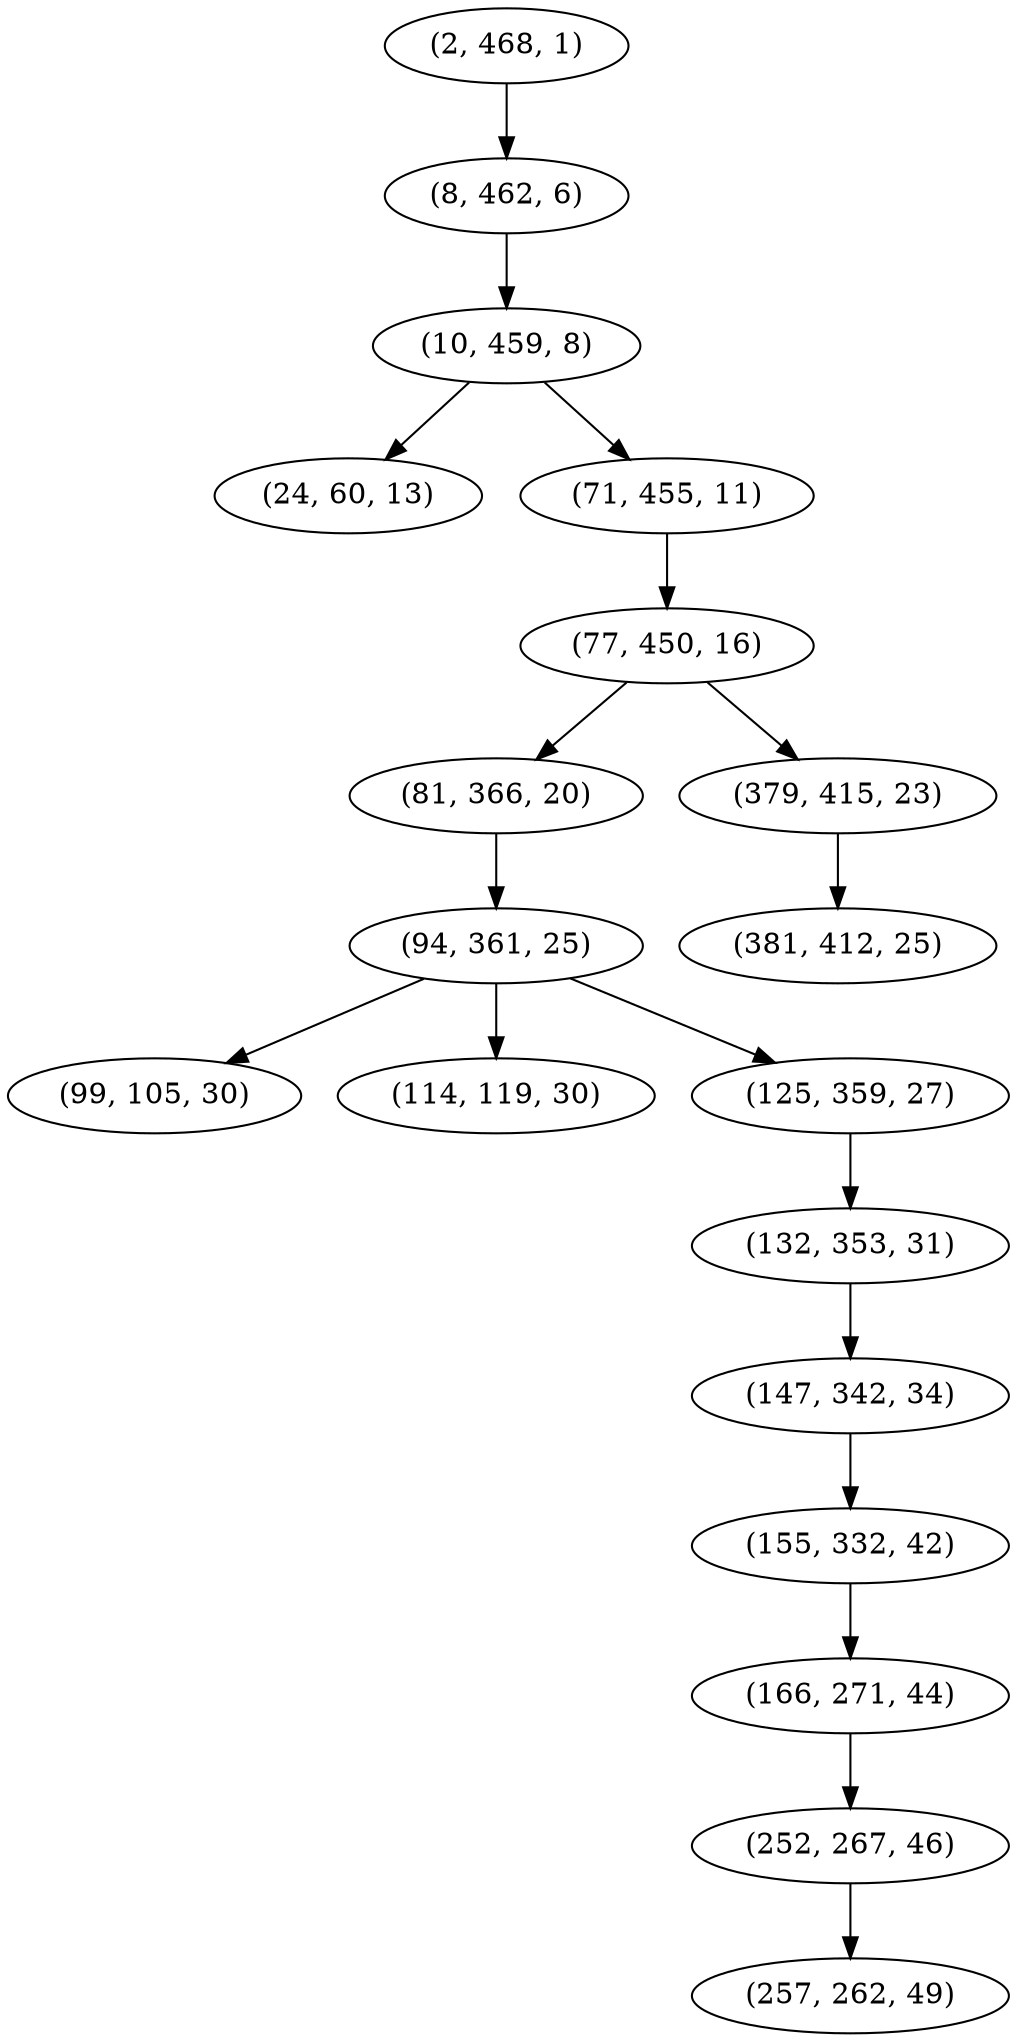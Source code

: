 digraph tree {
    "(2, 468, 1)";
    "(8, 462, 6)";
    "(10, 459, 8)";
    "(24, 60, 13)";
    "(71, 455, 11)";
    "(77, 450, 16)";
    "(81, 366, 20)";
    "(94, 361, 25)";
    "(99, 105, 30)";
    "(114, 119, 30)";
    "(125, 359, 27)";
    "(132, 353, 31)";
    "(147, 342, 34)";
    "(155, 332, 42)";
    "(166, 271, 44)";
    "(252, 267, 46)";
    "(257, 262, 49)";
    "(379, 415, 23)";
    "(381, 412, 25)";
    "(2, 468, 1)" -> "(8, 462, 6)";
    "(8, 462, 6)" -> "(10, 459, 8)";
    "(10, 459, 8)" -> "(24, 60, 13)";
    "(10, 459, 8)" -> "(71, 455, 11)";
    "(71, 455, 11)" -> "(77, 450, 16)";
    "(77, 450, 16)" -> "(81, 366, 20)";
    "(77, 450, 16)" -> "(379, 415, 23)";
    "(81, 366, 20)" -> "(94, 361, 25)";
    "(94, 361, 25)" -> "(99, 105, 30)";
    "(94, 361, 25)" -> "(114, 119, 30)";
    "(94, 361, 25)" -> "(125, 359, 27)";
    "(125, 359, 27)" -> "(132, 353, 31)";
    "(132, 353, 31)" -> "(147, 342, 34)";
    "(147, 342, 34)" -> "(155, 332, 42)";
    "(155, 332, 42)" -> "(166, 271, 44)";
    "(166, 271, 44)" -> "(252, 267, 46)";
    "(252, 267, 46)" -> "(257, 262, 49)";
    "(379, 415, 23)" -> "(381, 412, 25)";
}
